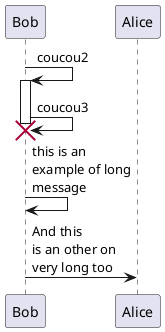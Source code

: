{
  "sha1": "17atqyokoi6rza8c7z9pmqkaf2ur6h4",
  "insertion": {
    "when": "2024-05-30T20:48:19.590Z",
    "user": "plantuml@gmail.com"
  }
}
@startuml
Bob->Bob: coucou2
activate Bob
Bob->Bob: coucou3
destroy Bob
Bob->Bob: this is an\nexample of long\nmessage
Bob->Alice: And this\nis an other on\nvery long too
@enduml
